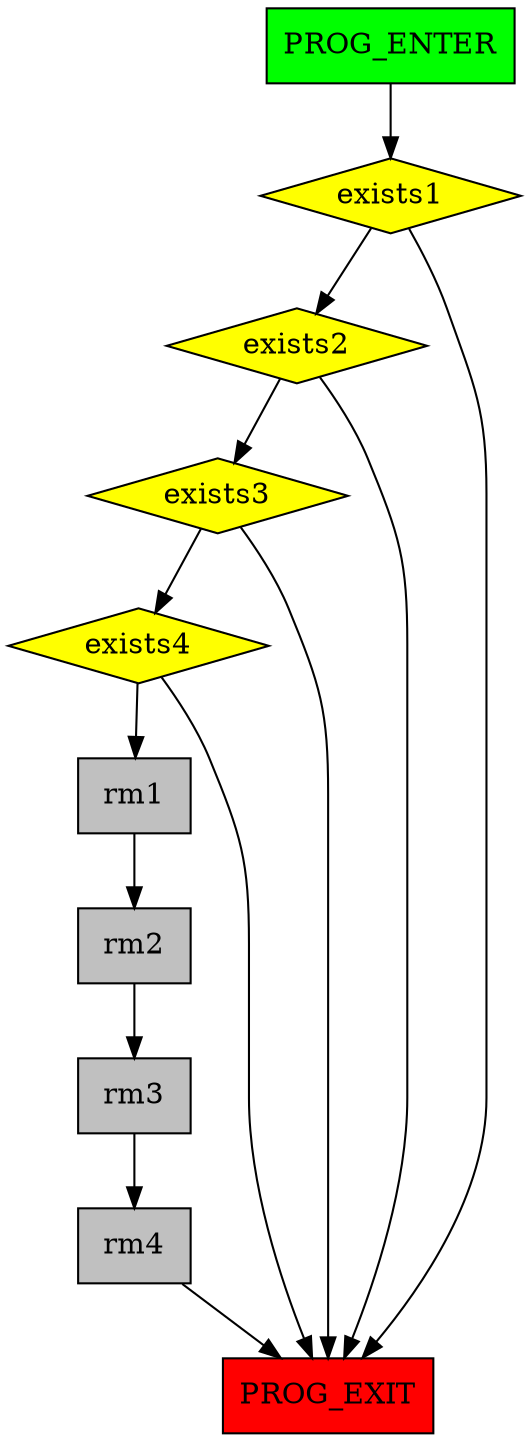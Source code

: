 digraph G {
    45[label="PROG_ENTER",shape=mbox,fillcolor=green,style=filled];
    46[label="exists1",shape=diamond,fillcolor=yellow,style=filled];
    47[label="exists2",shape=diamond,fillcolor=yellow,style=filled];
    48[label="exists3",shape=diamond,fillcolor=yellow,style=filled];
    49[label="exists4",shape=diamond,fillcolor=yellow,style=filled];
    50[label="rm1",shape=box,fillcolor=gray,style=filled];
    51[label="rm2",shape=box,fillcolor=gray,style=filled];
    52[label="rm3",shape=box,fillcolor=gray,style=filled];
    53[label="rm4",shape=box,fillcolor=gray,style=filled];
    54[label="PROG_EXIT",shape=mbox,fillcolor=red,style=filled];

    45 -> 46;
    46 -> 47;
    46 -> 54;
    47 -> 48;
    47 -> 54;
    48 -> 49;
    48 -> 54;
    49 -> 50;
    49 -> 54;
    50 -> 51;
    51 -> 52;
    52 -> 53;
    53 -> 54;
}
